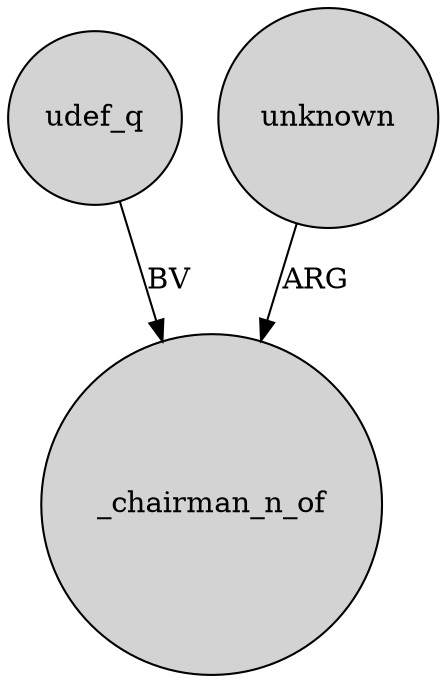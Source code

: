 digraph {
	node [shape=circle style=filled]
	udef_q -> _chairman_n_of [label=BV]
	unknown -> _chairman_n_of [label=ARG]
}
